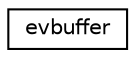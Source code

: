 digraph G
{
  edge [fontname="Helvetica",fontsize="10",labelfontname="Helvetica",labelfontsize="10"];
  node [fontname="Helvetica",fontsize="10",shape=record];
  rankdir="LR";
  Node1 [label="evbuffer",height=0.2,width=0.4,color="black", fillcolor="white", style="filled",URL="$structevbuffer.html"];
}
